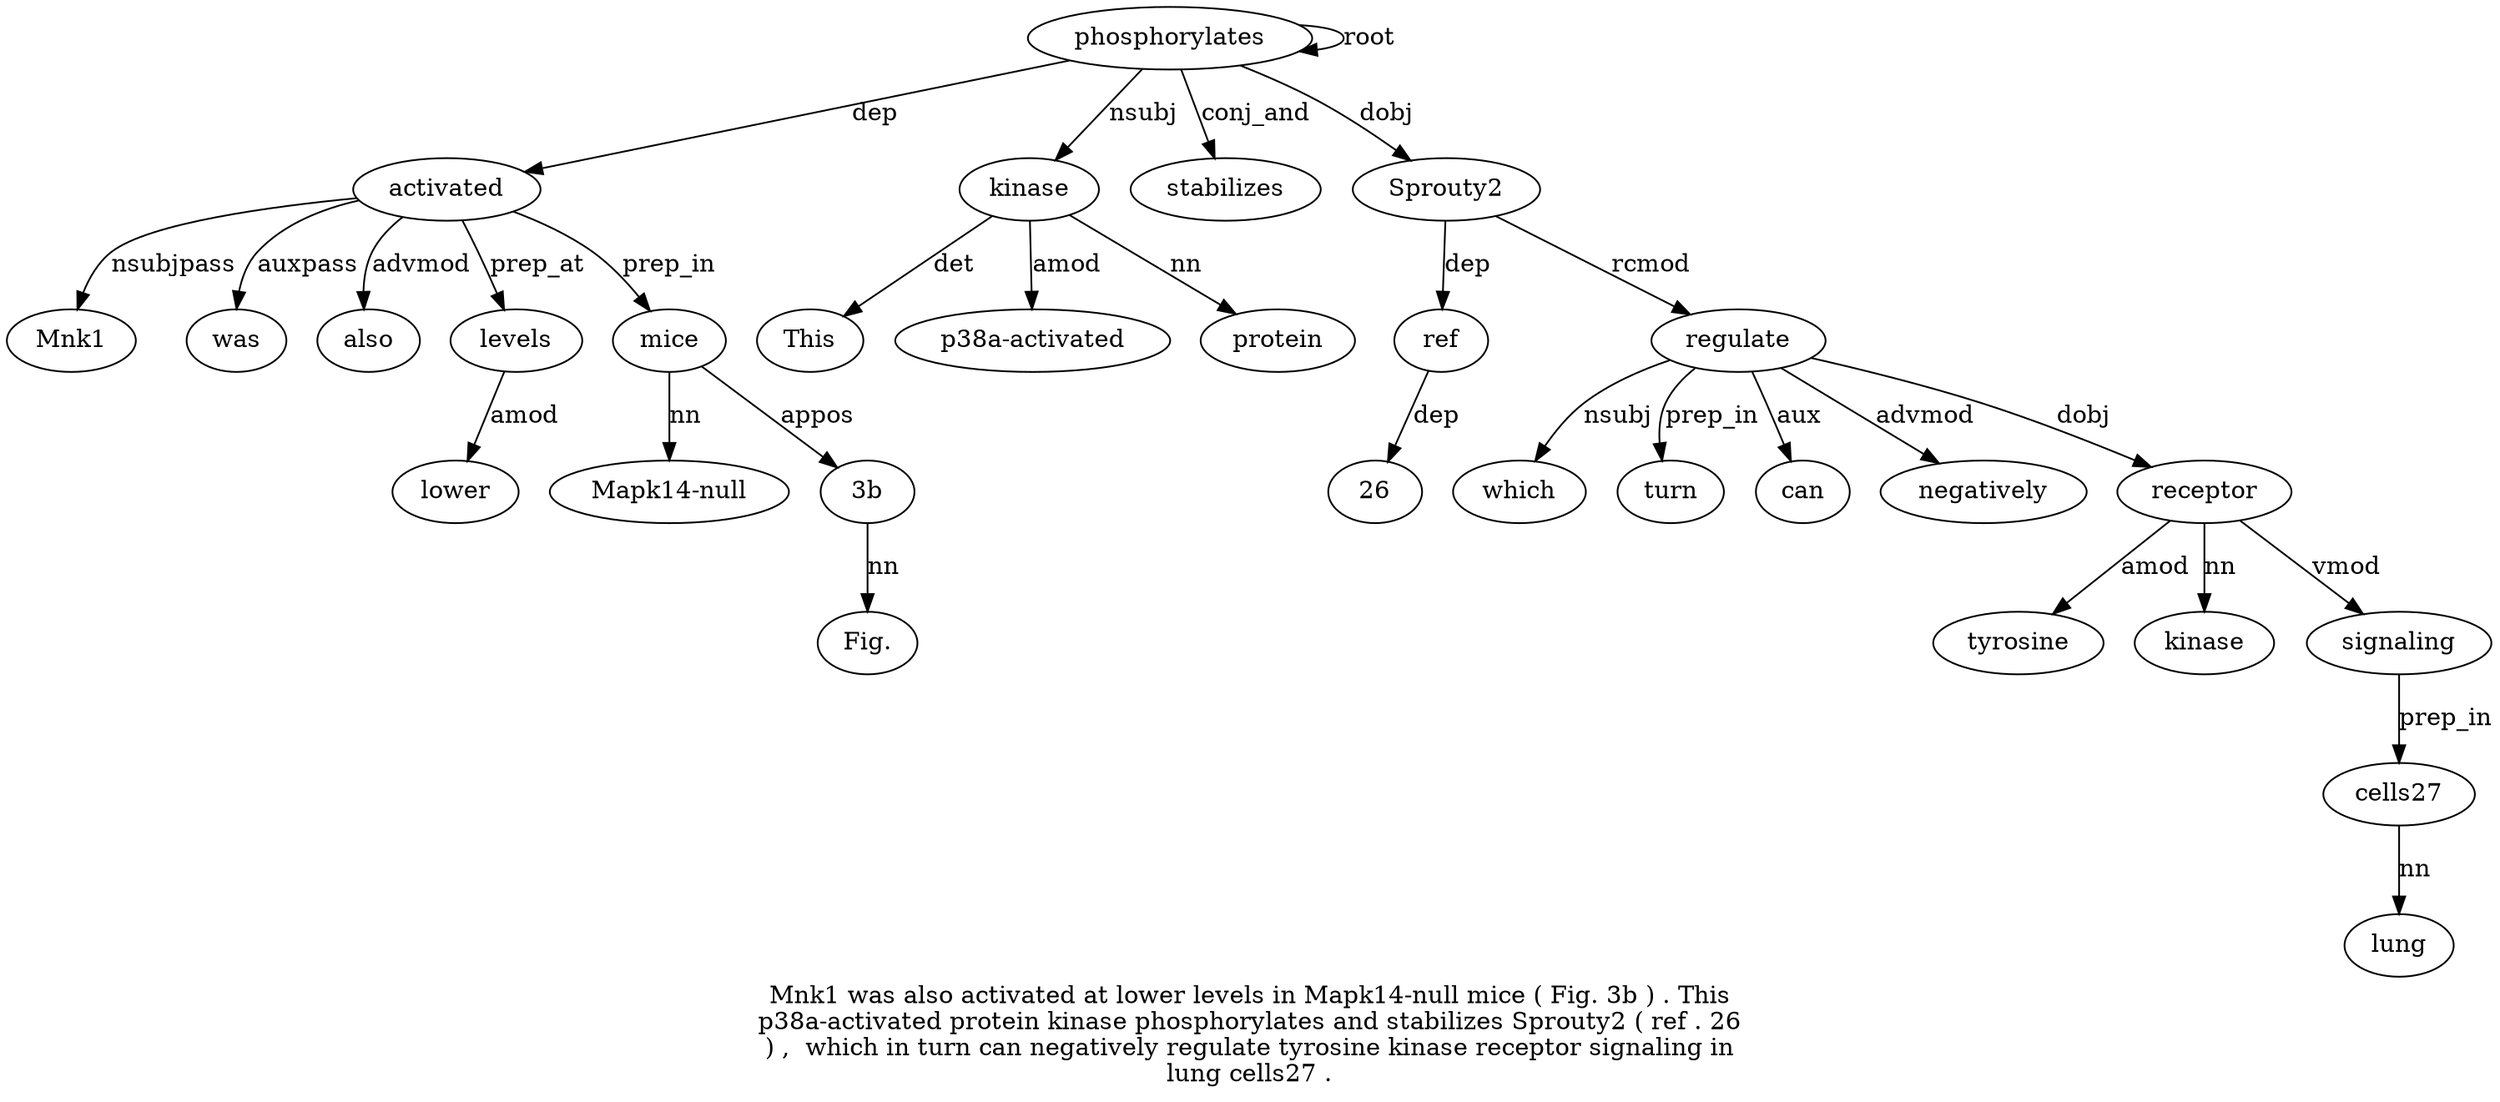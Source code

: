 digraph "Mnk1 was also activated at lower levels in Mapk14-null mice ( Fig. 3b ) . This p38a-activated protein kinase phosphorylates and stabilizes Sprouty2 ( ref . 26 ) ,  which in turn can negatively regulate tyrosine kinase receptor signaling in lung cells27 ." {
label="Mnk1 was also activated at lower levels in Mapk14-null mice ( Fig. 3b ) . This
p38a-activated protein kinase phosphorylates and stabilizes Sprouty2 ( ref . 26
) ,  which in turn can negatively regulate tyrosine kinase receptor signaling in
lung cells27 .";
activated4 [style=filled, fillcolor=white, label=activated];
Mnk1 [style=filled, fillcolor=white, label=Mnk1];
activated4 -> Mnk1  [label=nsubjpass];
was2 [style=filled, fillcolor=white, label=was];
activated4 -> was2  [label=auxpass];
also3 [style=filled, fillcolor=white, label=also];
activated4 -> also3  [label=advmod];
phosphorylates20 [style=filled, fillcolor=white, label=phosphorylates];
phosphorylates20 -> activated4  [label=dep];
levels7 [style=filled, fillcolor=white, label=levels];
lower6 [style=filled, fillcolor=white, label=lower];
levels7 -> lower6  [label=amod];
activated4 -> levels7  [label=prep_at];
mice10 [style=filled, fillcolor=white, label=mice];
"Mapk14-null9" [style=filled, fillcolor=white, label="Mapk14-null"];
mice10 -> "Mapk14-null9"  [label=nn];
activated4 -> mice10  [label=prep_in];
"3b1" [style=filled, fillcolor=white, label="3b"];
"Fig.12" [style=filled, fillcolor=white, label="Fig."];
"3b1" -> "Fig.12"  [label=nn];
mice10 -> "3b1"  [label=appos];
kinase19 [style=filled, fillcolor=white, label=kinase];
This16 [style=filled, fillcolor=white, label=This];
kinase19 -> This16  [label=det];
"p38a-activated17" [style=filled, fillcolor=white, label="p38a-activated"];
kinase19 -> "p38a-activated17"  [label=amod];
protein18 [style=filled, fillcolor=white, label=protein];
kinase19 -> protein18  [label=nn];
phosphorylates20 -> kinase19  [label=nsubj];
phosphorylates20 -> phosphorylates20  [label=root];
stabilizes22 [style=filled, fillcolor=white, label=stabilizes];
phosphorylates20 -> stabilizes22  [label=conj_and];
Sprouty223 [style=filled, fillcolor=white, label=Sprouty2];
phosphorylates20 -> Sprouty223  [label=dobj];
ref25 [style=filled, fillcolor=white, label=ref];
Sprouty223 -> ref25  [label=dep];
2627 [style=filled, fillcolor=white, label=26];
ref25 -> 2627  [label=dep];
regulate35 [style=filled, fillcolor=white, label=regulate];
which30 [style=filled, fillcolor=white, label=which];
regulate35 -> which30  [label=nsubj];
turn32 [style=filled, fillcolor=white, label=turn];
regulate35 -> turn32  [label=prep_in];
can33 [style=filled, fillcolor=white, label=can];
regulate35 -> can33  [label=aux];
negatively34 [style=filled, fillcolor=white, label=negatively];
regulate35 -> negatively34  [label=advmod];
Sprouty223 -> regulate35  [label=rcmod];
receptor38 [style=filled, fillcolor=white, label=receptor];
tyrosine36 [style=filled, fillcolor=white, label=tyrosine];
receptor38 -> tyrosine36  [label=amod];
kinase37 [style=filled, fillcolor=white, label=kinase];
receptor38 -> kinase37  [label=nn];
regulate35 -> receptor38  [label=dobj];
signaling39 [style=filled, fillcolor=white, label=signaling];
receptor38 -> signaling39  [label=vmod];
cells274 [style=filled, fillcolor=white, label=cells27];
lung41 [style=filled, fillcolor=white, label=lung];
cells274 -> lung41  [label=nn];
signaling39 -> cells274  [label=prep_in];
}
